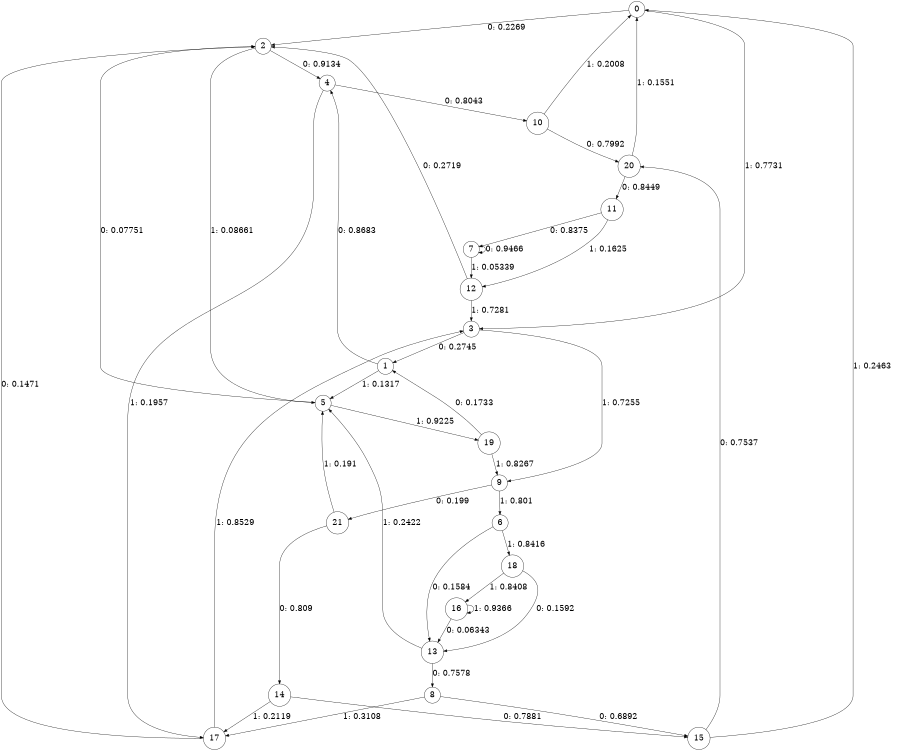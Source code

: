 digraph "ch12faceL6" {
size = "6,8.5";
ratio = "fill";
node [shape = circle];
node [fontsize = 24];
edge [fontsize = 24];
0 -> 2 [label = "0: 0.2269   "];
0 -> 3 [label = "1: 0.7731   "];
1 -> 4 [label = "0: 0.8683   "];
1 -> 5 [label = "1: 0.1317   "];
2 -> 4 [label = "0: 0.9134   "];
2 -> 5 [label = "1: 0.08661  "];
3 -> 1 [label = "0: 0.2745   "];
3 -> 9 [label = "1: 0.7255   "];
4 -> 10 [label = "0: 0.8043   "];
4 -> 17 [label = "1: 0.1957   "];
5 -> 2 [label = "0: 0.07751  "];
5 -> 19 [label = "1: 0.9225   "];
6 -> 13 [label = "0: 0.1584   "];
6 -> 18 [label = "1: 0.8416   "];
7 -> 7 [label = "0: 0.9466   "];
7 -> 12 [label = "1: 0.05339  "];
8 -> 15 [label = "0: 0.6892   "];
8 -> 17 [label = "1: 0.3108   "];
9 -> 21 [label = "0: 0.199    "];
9 -> 6 [label = "1: 0.801    "];
10 -> 20 [label = "0: 0.7992   "];
10 -> 0 [label = "1: 0.2008   "];
11 -> 7 [label = "0: 0.8375   "];
11 -> 12 [label = "1: 0.1625   "];
12 -> 2 [label = "0: 0.2719   "];
12 -> 3 [label = "1: 0.7281   "];
13 -> 8 [label = "0: 0.7578   "];
13 -> 5 [label = "1: 0.2422   "];
14 -> 15 [label = "0: 0.7881   "];
14 -> 17 [label = "1: 0.2119   "];
15 -> 20 [label = "0: 0.7537   "];
15 -> 0 [label = "1: 0.2463   "];
16 -> 13 [label = "0: 0.06343  "];
16 -> 16 [label = "1: 0.9366   "];
17 -> 2 [label = "0: 0.1471   "];
17 -> 3 [label = "1: 0.8529   "];
18 -> 13 [label = "0: 0.1592   "];
18 -> 16 [label = "1: 0.8408   "];
19 -> 1 [label = "0: 0.1733   "];
19 -> 9 [label = "1: 0.8267   "];
20 -> 11 [label = "0: 0.8449   "];
20 -> 0 [label = "1: 0.1551   "];
21 -> 14 [label = "0: 0.809    "];
21 -> 5 [label = "1: 0.191    "];
}